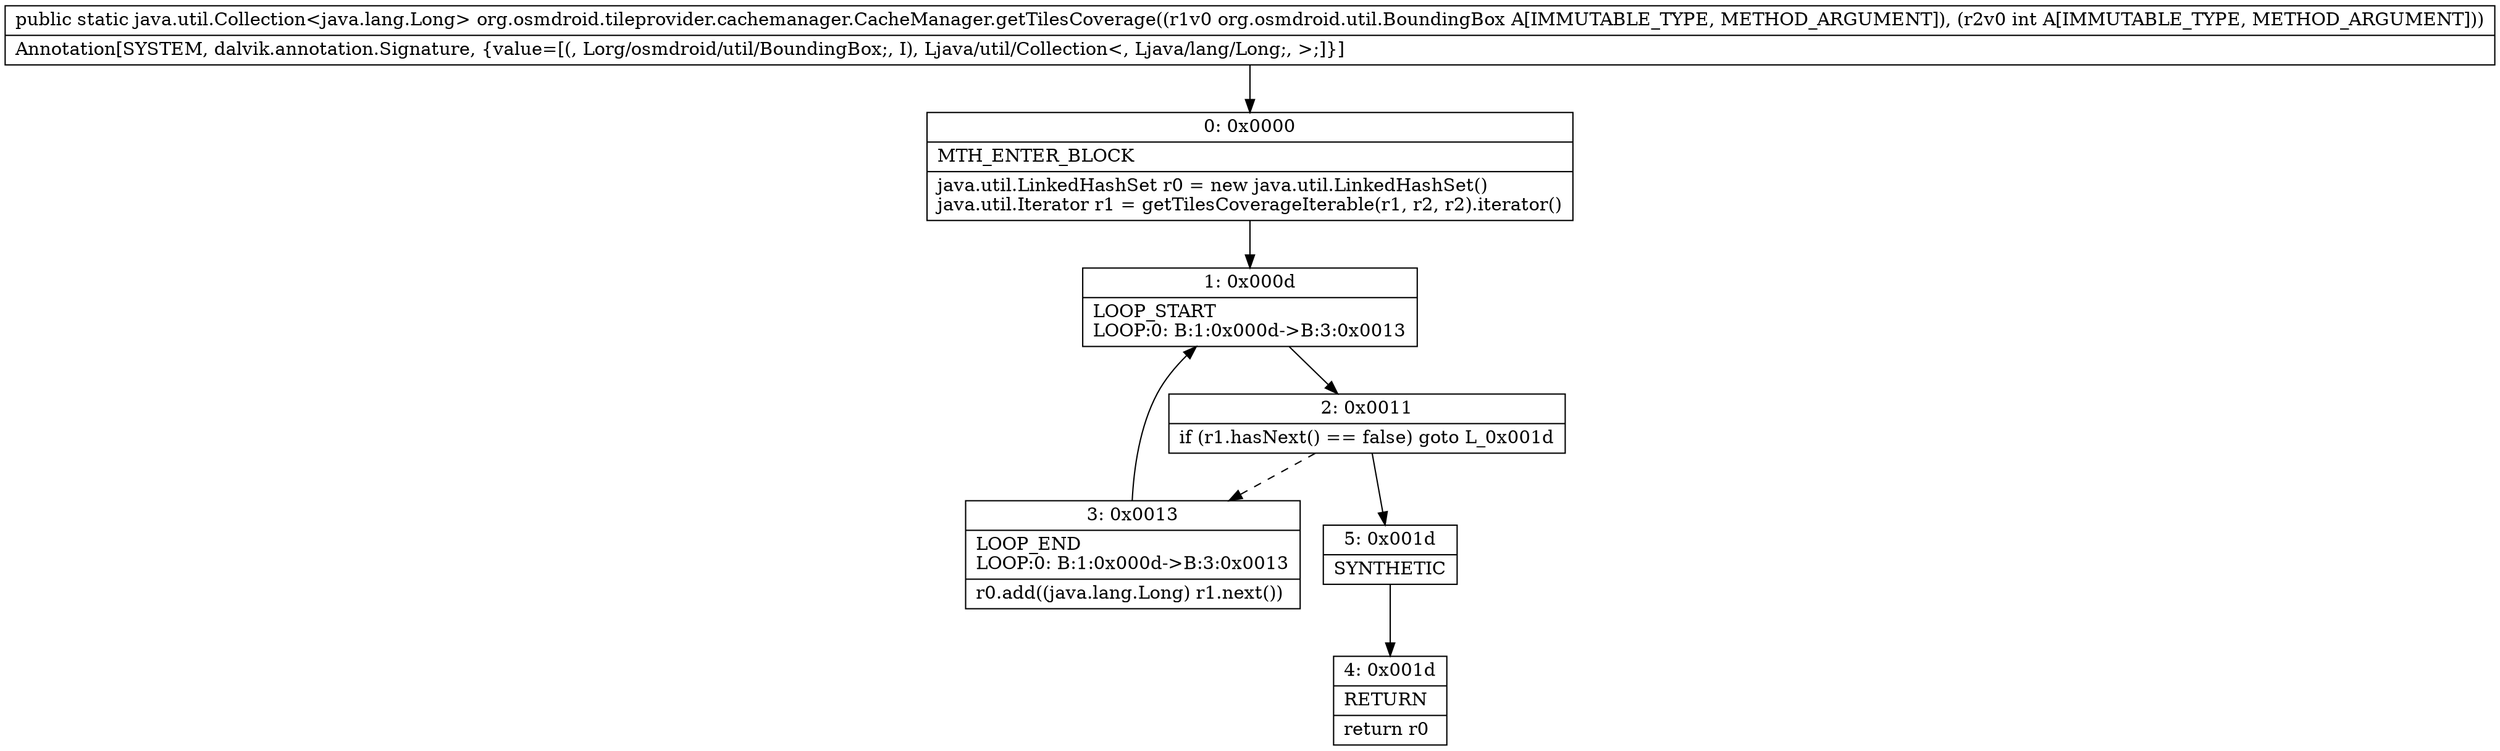 digraph "CFG fororg.osmdroid.tileprovider.cachemanager.CacheManager.getTilesCoverage(Lorg\/osmdroid\/util\/BoundingBox;I)Ljava\/util\/Collection;" {
Node_0 [shape=record,label="{0\:\ 0x0000|MTH_ENTER_BLOCK\l|java.util.LinkedHashSet r0 = new java.util.LinkedHashSet()\ljava.util.Iterator r1 = getTilesCoverageIterable(r1, r2, r2).iterator()\l}"];
Node_1 [shape=record,label="{1\:\ 0x000d|LOOP_START\lLOOP:0: B:1:0x000d\-\>B:3:0x0013\l}"];
Node_2 [shape=record,label="{2\:\ 0x0011|if (r1.hasNext() == false) goto L_0x001d\l}"];
Node_3 [shape=record,label="{3\:\ 0x0013|LOOP_END\lLOOP:0: B:1:0x000d\-\>B:3:0x0013\l|r0.add((java.lang.Long) r1.next())\l}"];
Node_4 [shape=record,label="{4\:\ 0x001d|RETURN\l|return r0\l}"];
Node_5 [shape=record,label="{5\:\ 0x001d|SYNTHETIC\l}"];
MethodNode[shape=record,label="{public static java.util.Collection\<java.lang.Long\> org.osmdroid.tileprovider.cachemanager.CacheManager.getTilesCoverage((r1v0 org.osmdroid.util.BoundingBox A[IMMUTABLE_TYPE, METHOD_ARGUMENT]), (r2v0 int A[IMMUTABLE_TYPE, METHOD_ARGUMENT]))  | Annotation[SYSTEM, dalvik.annotation.Signature, \{value=[(, Lorg\/osmdroid\/util\/BoundingBox;, I), Ljava\/util\/Collection\<, Ljava\/lang\/Long;, \>;]\}]\l}"];
MethodNode -> Node_0;
Node_0 -> Node_1;
Node_1 -> Node_2;
Node_2 -> Node_3[style=dashed];
Node_2 -> Node_5;
Node_3 -> Node_1;
Node_5 -> Node_4;
}

